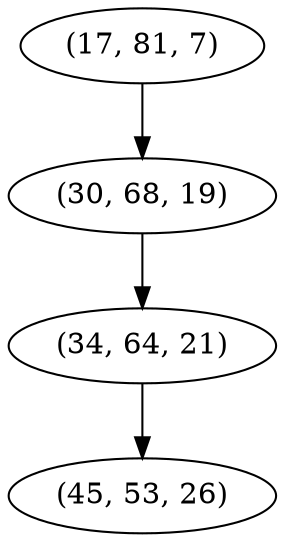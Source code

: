 digraph tree {
    "(17, 81, 7)";
    "(30, 68, 19)";
    "(34, 64, 21)";
    "(45, 53, 26)";
    "(17, 81, 7)" -> "(30, 68, 19)";
    "(30, 68, 19)" -> "(34, 64, 21)";
    "(34, 64, 21)" -> "(45, 53, 26)";
}
